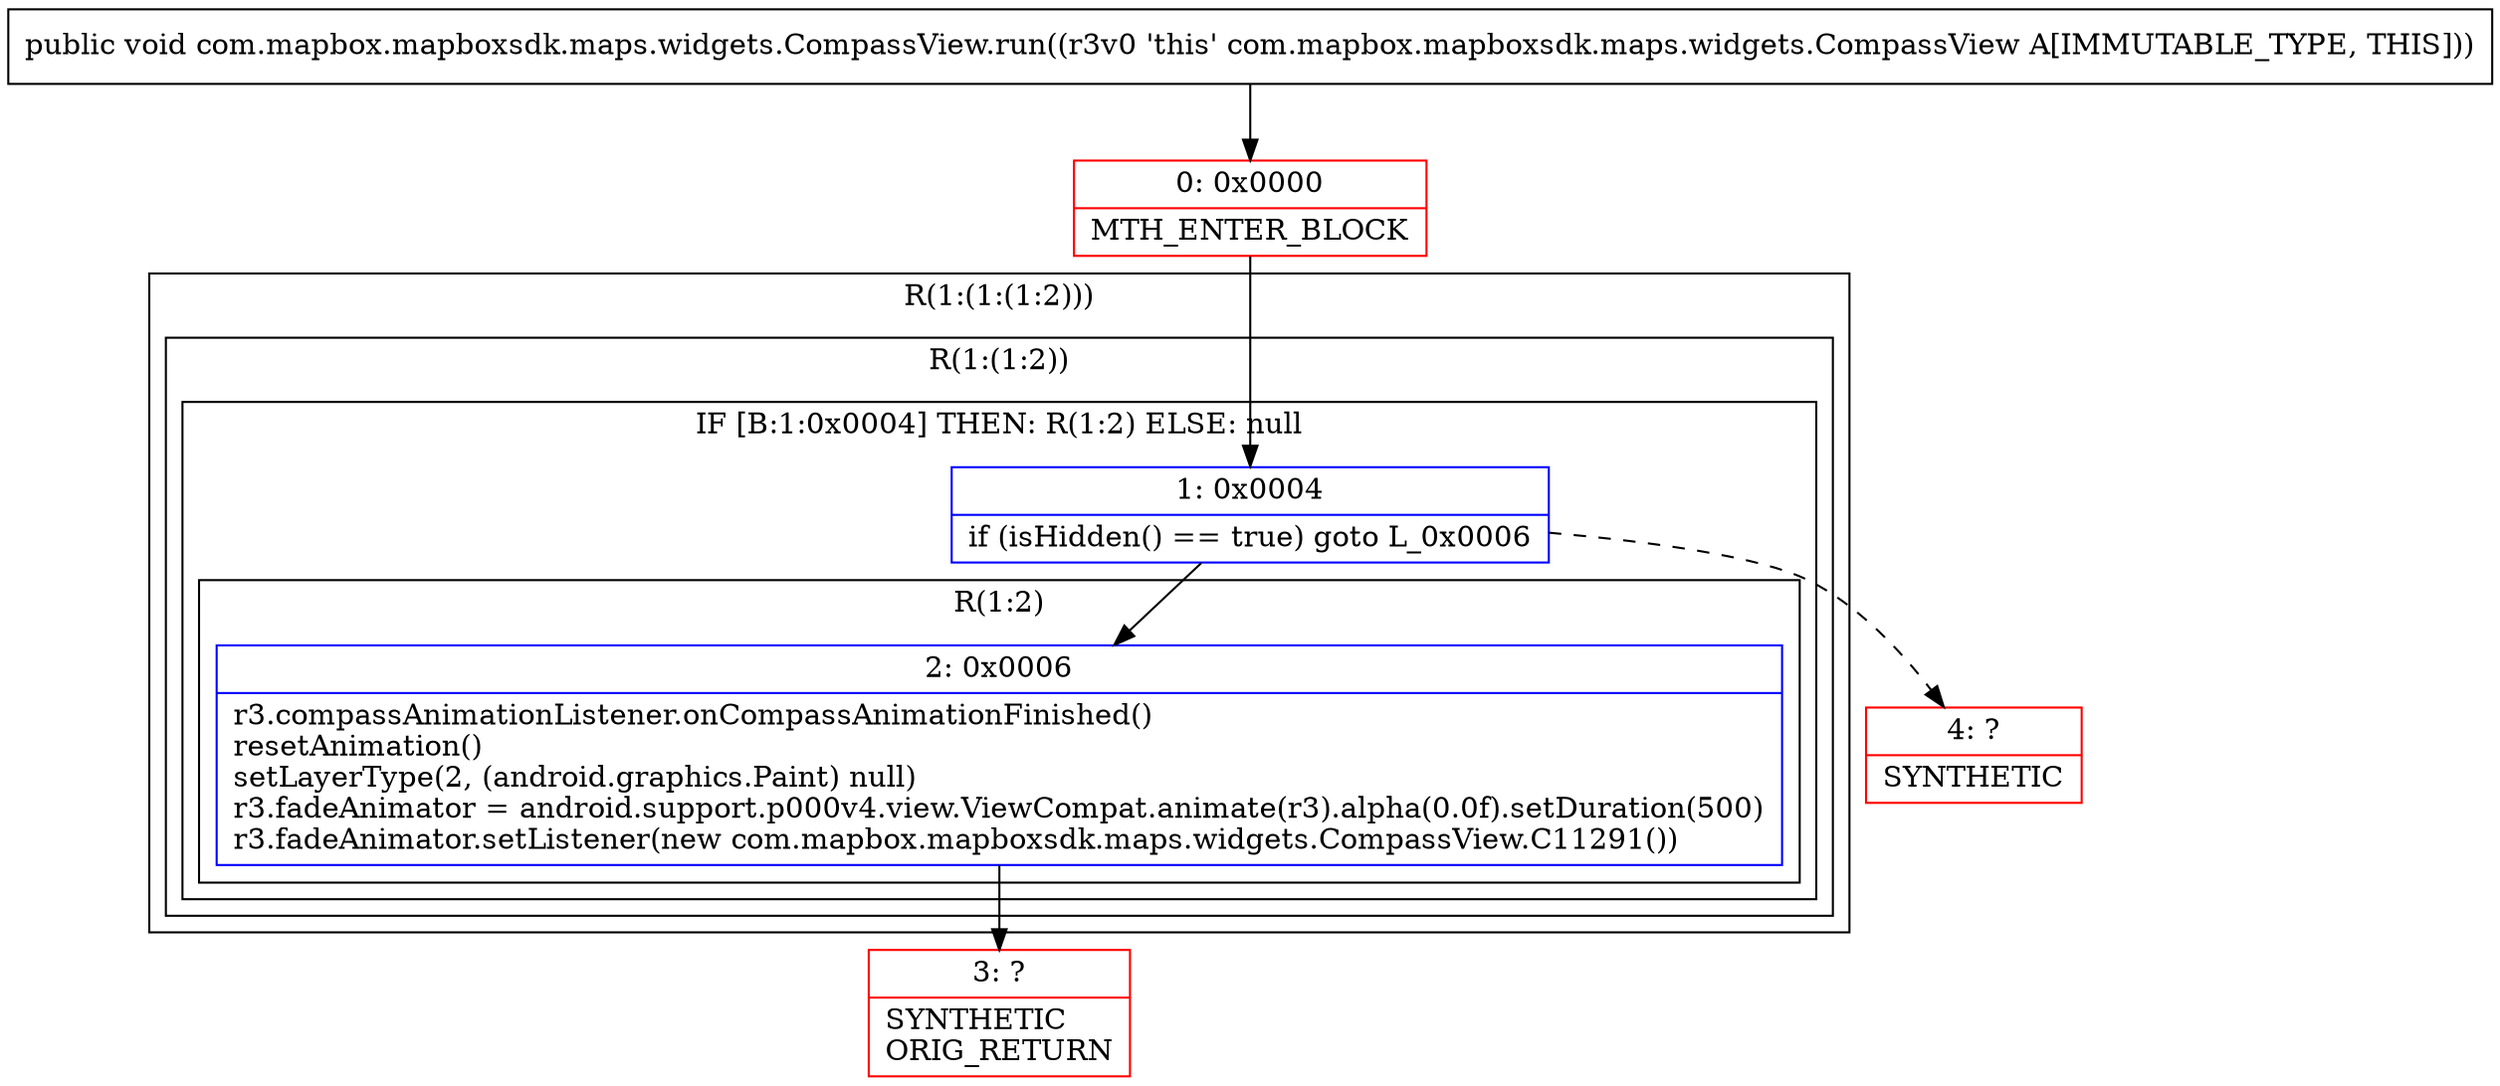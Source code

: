 digraph "CFG forcom.mapbox.mapboxsdk.maps.widgets.CompassView.run()V" {
subgraph cluster_Region_604781842 {
label = "R(1:(1:(1:2)))";
node [shape=record,color=blue];
subgraph cluster_Region_1786085115 {
label = "R(1:(1:2))";
node [shape=record,color=blue];
subgraph cluster_IfRegion_288011065 {
label = "IF [B:1:0x0004] THEN: R(1:2) ELSE: null";
node [shape=record,color=blue];
Node_1 [shape=record,label="{1\:\ 0x0004|if (isHidden() == true) goto L_0x0006\l}"];
subgraph cluster_Region_276349467 {
label = "R(1:2)";
node [shape=record,color=blue];
Node_2 [shape=record,label="{2\:\ 0x0006|r3.compassAnimationListener.onCompassAnimationFinished()\lresetAnimation()\lsetLayerType(2, (android.graphics.Paint) null)\lr3.fadeAnimator = android.support.p000v4.view.ViewCompat.animate(r3).alpha(0.0f).setDuration(500)\lr3.fadeAnimator.setListener(new com.mapbox.mapboxsdk.maps.widgets.CompassView.C11291())\l}"];
}
}
}
}
Node_0 [shape=record,color=red,label="{0\:\ 0x0000|MTH_ENTER_BLOCK\l}"];
Node_3 [shape=record,color=red,label="{3\:\ ?|SYNTHETIC\lORIG_RETURN\l}"];
Node_4 [shape=record,color=red,label="{4\:\ ?|SYNTHETIC\l}"];
MethodNode[shape=record,label="{public void com.mapbox.mapboxsdk.maps.widgets.CompassView.run((r3v0 'this' com.mapbox.mapboxsdk.maps.widgets.CompassView A[IMMUTABLE_TYPE, THIS])) }"];
MethodNode -> Node_0;
Node_1 -> Node_2;
Node_1 -> Node_4[style=dashed];
Node_2 -> Node_3;
Node_0 -> Node_1;
}

